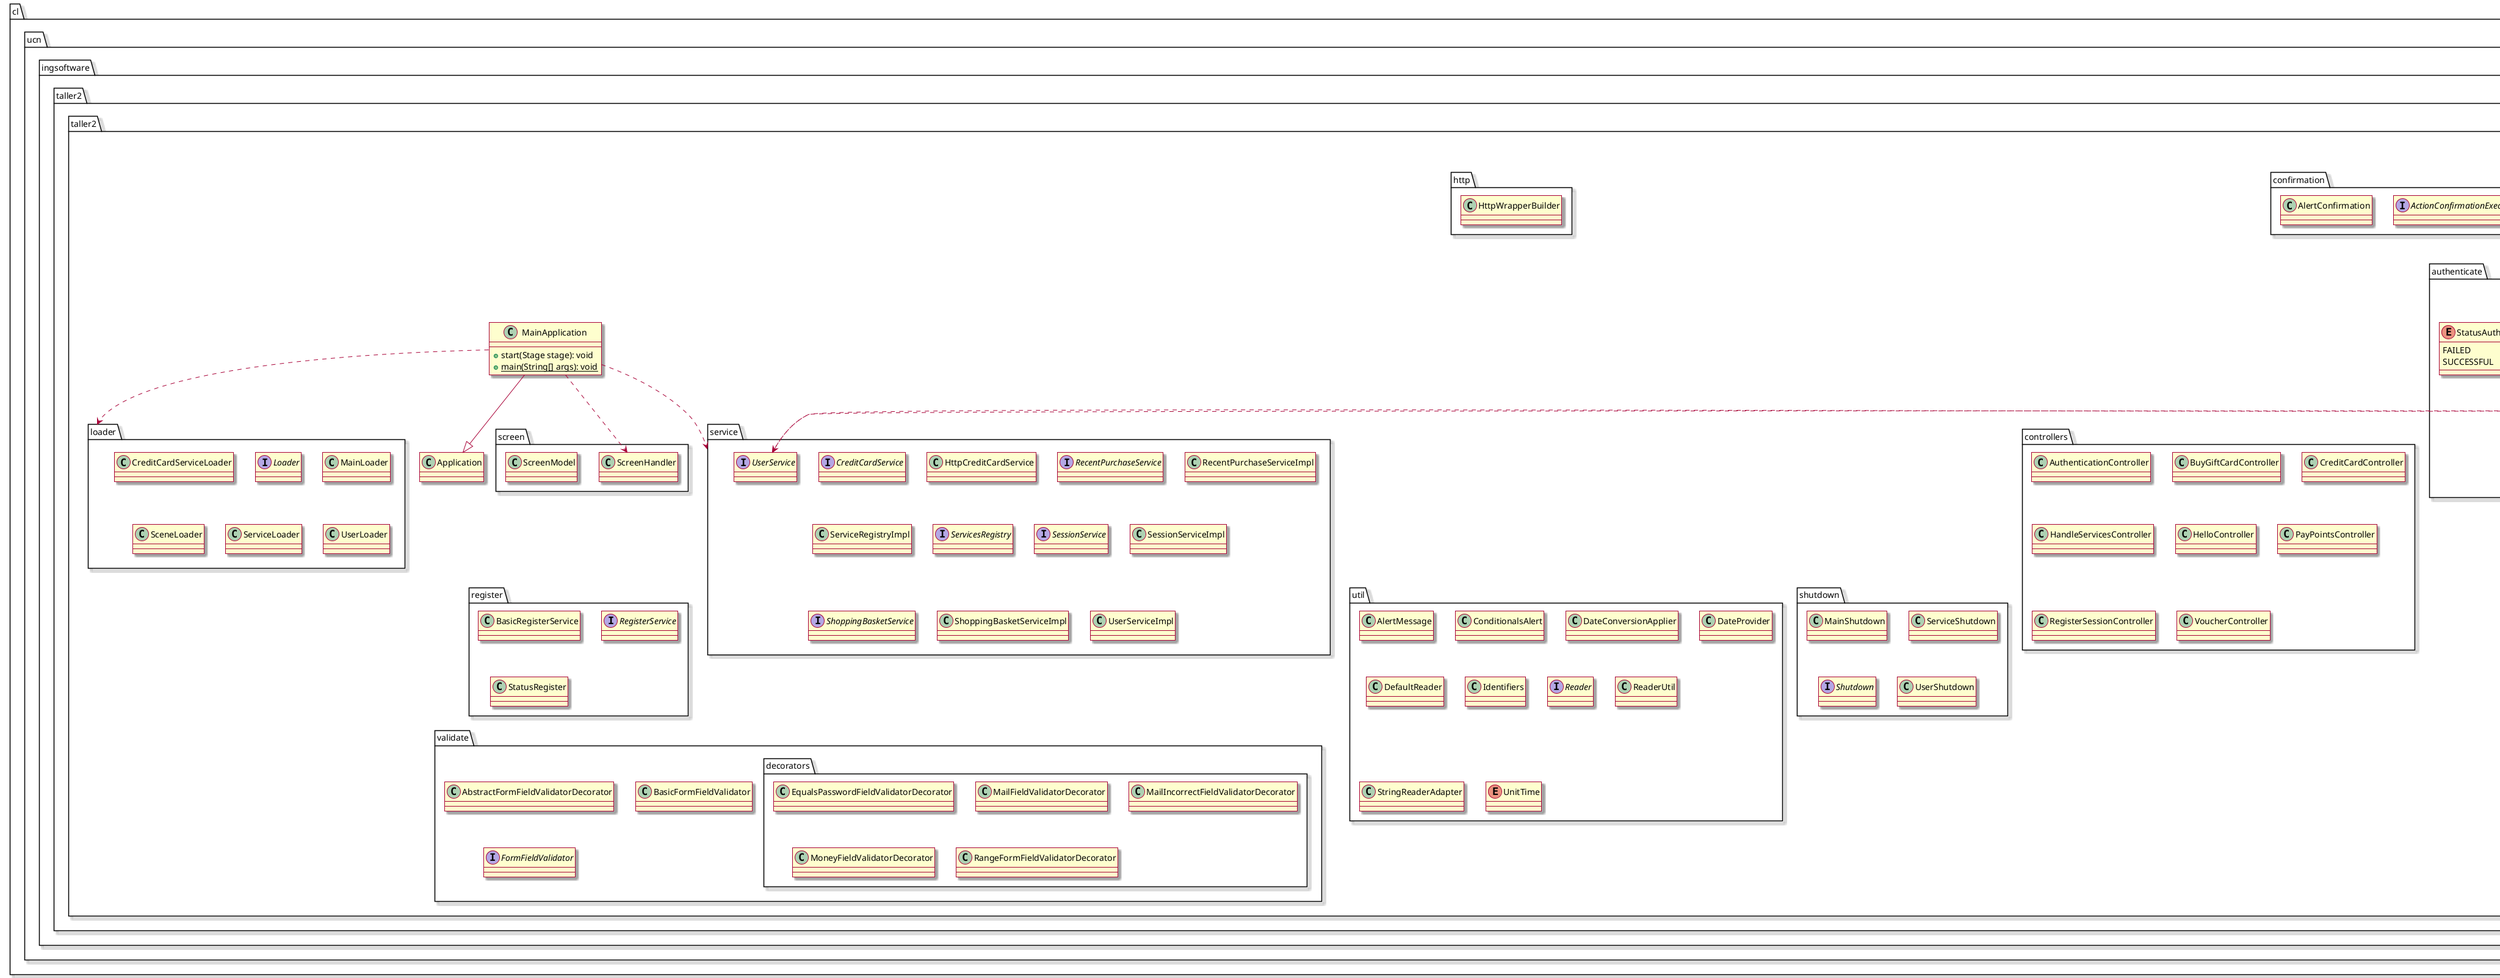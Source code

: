 @startuml
skin rose

package cl.ucn.ingsoftware.taller2.taller2 {
    class MainApplication {
      +start(Stage stage): void
      +{static} main(String[] args): void
    }
    MainApplication ..> cl.ucn.ingsoftware.taller2.taller2.loader
    MainApplication ..> cl.ucn.ingsoftware.taller2.taller2.service
    MainApplication ..> cl.ucn.ingsoftware.taller2.taller2.screen.ScreenHandler
    class Application
    MainApplication --|> Application
}

package cl.ucn.ingsoftware.taller2.taller2.adapter {
    interface JsonSerializer

    class CredentialsAdapter {
        +serialize(Credentials credentials, Type type, JsonSerializationContext jsonSerializationContext): JsonElement
    }
    CredentialsAdapter ..> cl.ucn.ingsoftware.taller2.taller2.authenticate.Credentials
    CredentialsAdapter ..|> JsonSerializer

    class CreditCardAdapter {
        +serialize(CreditCard creditCard, Type type, JsonSerializationContext jsonSerializationContext): JsonElement
    }
    CreditCardAdapter ..> cl.ucn.ingsoftware.taller2.taller2.model.CreditCard
    CreditCardAdapter ..|> JsonSerializer

    class PaymentAdapter {
        -creditCardJsonSerializer: JsonSerializer<CreditCard>
        +PaymentAdapter(JsonSerializer<CreditCard> creditCardJsonSerializer)
        +serialize(Payment payment, Type, type, JsonSerializationContext jsonSerializationContext): JsonElement
    }
    PaymentAdapter ..> cl.ucn.ingsoftware.taller2.taller2.model.CreditCard
    PaymentAdapter ..> cl.ucn.ingsoftware.taller2.taller2.model.Payment
    PaymentAdapter..|> JsonSerializer

    interface JsonDeserializer

    class ServiceDeserializer {
        +deserialize(JsonElement jsonElement, Type type, JsonDeserializationContext jsonDeserializationContext): Service
    }
    ServiceDeserializer ..> cl.ucn.ingsoftware.taller2.taller2.model.Service
    ServiceDeserializer ..|> JsonDeserializer

    class TokenAdapter{
        +deserialize(JsonElement jsonElement, Type type,JsonDeserializationContext jsonDeserializationContext): ObjectToken
    }
    TokenAdapter ..> cl.ucn.ingsoftware.taller2.taller2.model.ObjectToken
    TokenAdapter ..|> JsonDeserializer

    class UserDeserializer{
        +deserialize(JsonElement jsonElement, Type type, JsonDeserializationContext jsonDeserializationContext): User
    }
    UserDeserializer ..> cl.ucn.ingsoftware.taller2.taller2.model.RolType
    UserDeserializer ..> cl.ucn.ingsoftware.taller2.taller2.model.User
    UserDeserializer ..|> JsonDeserializer
}

package cl.ucn.ingsoftware.taller2.taller2.authenticate {
    class AuthenticationResponse {
        -user: User
        -response: StatusAuthenticationResponse
        -AuthenticationResponse(User user, StatusAuthenticationResponse response)
        +getUser(): User
        +getResponse(): StatusAuthenticationResponse
        +isFailed(): boolean
        +{static} failed(): AuthenticationResponse
        +{static} successful(User user): AuthenticationResponse
    }
    AuthenticationResponse ..> cl.ucn.ingsoftware.taller2.taller2.model.User

    interface Authenticator {
        +AuthenticationResponse authenticate(Credentials credentials);
    }

    interface AuthenticatorFactory {
        +Authenticator get(AuthenticatorType type);
    }

    enum AuthenticatorType {
        BASIC
        DATABASE
    }

    class BasicAuthenticator {
        -userService: UserService
        +BasicAuthenticator(UserService userService)
        +authenticate(Credentials credentials): AuthenticationResponse
    }
    BasicAuthenticator ..> cl.ucn.ingsoftware.taller2.taller2.model.User
    BasicAuthenticator ..> cl.ucn.ingsoftware.taller2.taller2.service.UserService
    BasicAuthenticator ..|> Authenticator

    class Credentials {
        -identifier: String
        -password: String
        +Credentials(String identifier, String password)
        +getIdentifier(): String
        +GetPassword(): String
    }

    class DefaultAuthenticatorFactory {
        -userService: UserService
        +DefaultAuthenticatorFactory(UserService userService)
        +get(AuthenticatorType type): Authenticator
    }
    DefaultAuthenticatorFactory ..> cl.ucn.ingsoftware.taller2.taller2.service.UserService
    DefaultAuthenticatorFactory ..|> AuthenticatorFactory

    enum StatusAuthenticationResponse {
        FAILED
        SUCCESSFUL
    }
}

package cl.ucn.ingsoftware.taller2.taller2.buy {
    interface ServicesBuyObserver {}
    class ShoppingBasket {}
}

package cl.ucn.ingsoftware.taller2.taller2.buy.observers {
    class AccumulatePointServiceBuyObserver {}
    class CreatePurchaseBuyObserver {}
}

package cl.ucn.ingsoftware.taller2.taller2.confirmation {
    interface ActionConfirmationExecutor {}
    class AlertConfirmation {}
}

package cl.ucn.ingsoftware.taller2.taller2.controllers {
    class AuthenticationController {}
    class BuyGiftCardController {}
    class CreditCardController {}
    class HandleServicesController {}
    class HelloController {}
    class PayPointsController {}
    class RegisterSessionController {}
    class VoucherController {}
}

package cl.ucn.ingsoftware.taller2.taller2.http {
    class HttpWrapperBuilder {}
}

package cl.ucn.ingsoftware.taller2.taller2.loader {
    class CreditCardServiceLoader {}
    interface Loader {}
    class MainLoader {}
    class SceneLoader {}
    class ServiceLoader {}
    class UserLoader {}
}

package cl.ucn.ingsoftware.taller2.taller2.model {
    class CreditCard {}
    class ObjectToken {}
    class Payment {}
    class Purchase {}
    class RolType {}
    class Service {}
    class User {}
    class Voucher {}
}

package cl.ucn.ingsoftware.taller2.taller2.register {
    class BasicRegisterService {}
    interface RegisterService {}
    class StatusRegister {}
}

package cl.ucn.ingsoftware.taller2.taller2.screen {
    class ScreenHandler {}
    class ScreenModel {}
}

package cl.ucn.ingsoftware.taller2.taller2.service {
    interface CreditCardService {}
    class HttpCreditCardService {}
    interface RecentPurchaseService {}
    class RecentPurchaseServiceImpl {}
    class ServiceRegistryImpl {}
    interface ServicesRegistry {}
    interface SessionService {}
    class SessionServiceImpl {}
    interface ShoppingBasketService {}
    class ShoppingBasketServiceImpl {}
    interface UserService {}
    class UserServiceImpl {}
}

package cl.ucn.ingsoftware.taller2.taller2.shutdown {
    class MainShutdown {}
    class ServiceShutdown {}
    interface Shutdown {}
    class UserShutdown {}
}

package cl.ucn.ingsoftware.taller2.taller2.util {
    class AlertMessage {}
    class ConditionalsAlert {}
    class DateConversionApplier {}
    class DateProvider {}
    class DefaultReader {}
    class Identifiers {}
    interface Reader {}
    class ReaderUtil {}
    class StringReaderAdapter{}
    enum UnitTime {}
}

package cl.ucn.ingsoftware.taller2.taller2.validate {
    class AbstractFormFieldValidatorDecorator
    class BasicFormFieldValidator
    interface FormFieldValidator
}

package cl.ucn.ingsoftware.taller2.taller2.validate.decorators {
    class EqualsPasswordFieldValidatorDecorator {}
    class MailFieldValidatorDecorator {}
    class MailIncorrectFieldValidatorDecorator {}
    class MoneyFieldValidatorDecorator {}
    class RangeFormFieldValidatorDecorator {}
}
@enduml